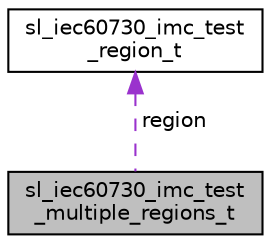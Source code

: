 digraph "sl_iec60730_imc_test_multiple_regions_t"
{
 // LATEX_PDF_SIZE
  edge [fontname="Helvetica",fontsize="10",labelfontname="Helvetica",labelfontsize="10"];
  node [fontname="Helvetica",fontsize="10",shape=record];
  Node1 [label="sl_iec60730_imc_test\l_multiple_regions_t",height=0.2,width=0.4,color="black", fillcolor="grey75", style="filled", fontcolor="black",tooltip=" "];
  Node2 -> Node1 [dir="back",color="darkorchid3",fontsize="10",style="dashed",label=" region" ,fontname="Helvetica"];
  Node2 [label="sl_iec60730_imc_test\l_region_t",height=0.2,width=0.4,color="black", fillcolor="white", style="filled",URL="$structsl__iec60730__imc__test__region__t.html",tooltip="This structure is used as configuration for IMC testing."];
}
